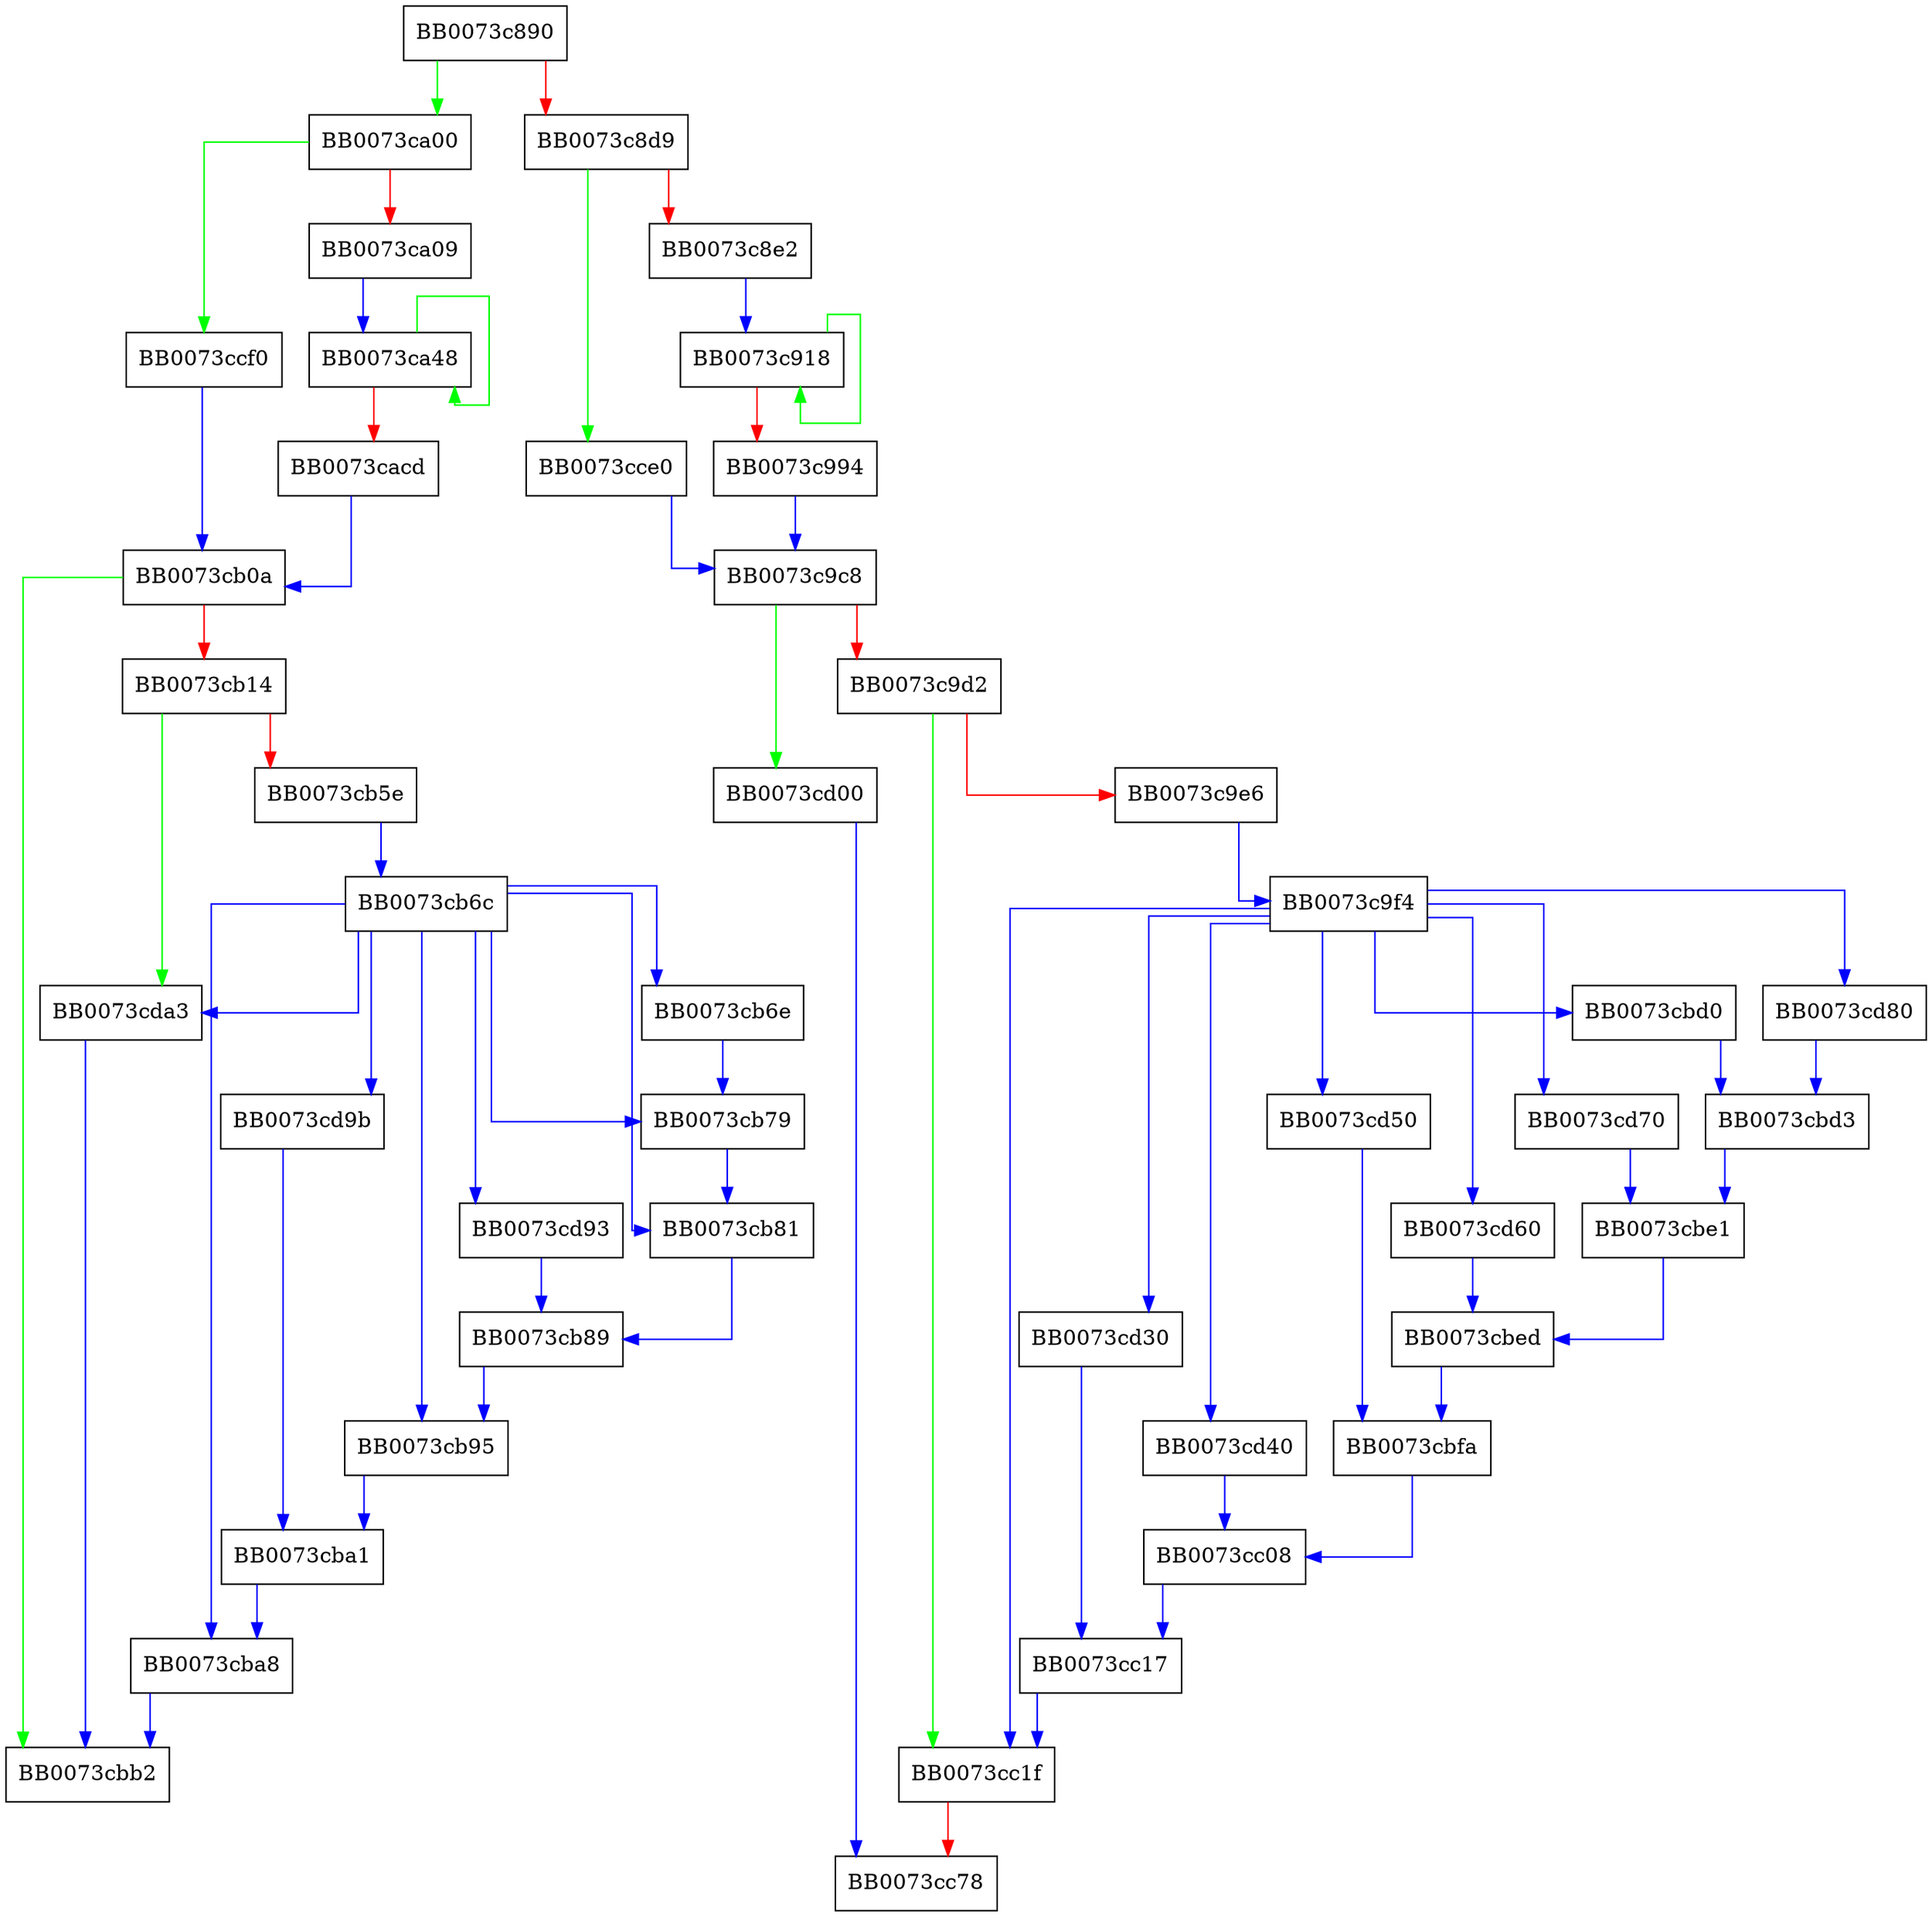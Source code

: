 digraph DES_ede3_cbc_encrypt {
  node [shape="box"];
  graph [splines=ortho];
  BB0073c890 -> BB0073ca00 [color="green"];
  BB0073c890 -> BB0073c8d9 [color="red"];
  BB0073c8d9 -> BB0073cce0 [color="green"];
  BB0073c8d9 -> BB0073c8e2 [color="red"];
  BB0073c8e2 -> BB0073c918 [color="blue"];
  BB0073c918 -> BB0073c918 [color="green"];
  BB0073c918 -> BB0073c994 [color="red"];
  BB0073c994 -> BB0073c9c8 [color="blue"];
  BB0073c9c8 -> BB0073cd00 [color="green"];
  BB0073c9c8 -> BB0073c9d2 [color="red"];
  BB0073c9d2 -> BB0073cc1f [color="green"];
  BB0073c9d2 -> BB0073c9e6 [color="red"];
  BB0073c9e6 -> BB0073c9f4 [color="blue"];
  BB0073c9f4 -> BB0073cc1f [color="blue"];
  BB0073c9f4 -> BB0073cd30 [color="blue"];
  BB0073c9f4 -> BB0073cd40 [color="blue"];
  BB0073c9f4 -> BB0073cd50 [color="blue"];
  BB0073c9f4 -> BB0073cd60 [color="blue"];
  BB0073c9f4 -> BB0073cd70 [color="blue"];
  BB0073c9f4 -> BB0073cbd0 [color="blue"];
  BB0073c9f4 -> BB0073cd80 [color="blue"];
  BB0073ca00 -> BB0073ccf0 [color="green"];
  BB0073ca00 -> BB0073ca09 [color="red"];
  BB0073ca09 -> BB0073ca48 [color="blue"];
  BB0073ca48 -> BB0073ca48 [color="green"];
  BB0073ca48 -> BB0073cacd [color="red"];
  BB0073cacd -> BB0073cb0a [color="blue"];
  BB0073cb0a -> BB0073cbb2 [color="green"];
  BB0073cb0a -> BB0073cb14 [color="red"];
  BB0073cb14 -> BB0073cda3 [color="green"];
  BB0073cb14 -> BB0073cb5e [color="red"];
  BB0073cb5e -> BB0073cb6c [color="blue"];
  BB0073cb6c -> BB0073cda3 [color="blue"];
  BB0073cb6c -> BB0073cba8 [color="blue"];
  BB0073cb6c -> BB0073cd9b [color="blue"];
  BB0073cb6c -> BB0073cb95 [color="blue"];
  BB0073cb6c -> BB0073cd93 [color="blue"];
  BB0073cb6c -> BB0073cb81 [color="blue"];
  BB0073cb6c -> BB0073cb79 [color="blue"];
  BB0073cb6c -> BB0073cb6e [color="blue"];
  BB0073cb6e -> BB0073cb79 [color="blue"];
  BB0073cb79 -> BB0073cb81 [color="blue"];
  BB0073cb81 -> BB0073cb89 [color="blue"];
  BB0073cb89 -> BB0073cb95 [color="blue"];
  BB0073cb95 -> BB0073cba1 [color="blue"];
  BB0073cba1 -> BB0073cba8 [color="blue"];
  BB0073cba8 -> BB0073cbb2 [color="blue"];
  BB0073cbd0 -> BB0073cbd3 [color="blue"];
  BB0073cbd3 -> BB0073cbe1 [color="blue"];
  BB0073cbe1 -> BB0073cbed [color="blue"];
  BB0073cbed -> BB0073cbfa [color="blue"];
  BB0073cbfa -> BB0073cc08 [color="blue"];
  BB0073cc08 -> BB0073cc17 [color="blue"];
  BB0073cc17 -> BB0073cc1f [color="blue"];
  BB0073cc1f -> BB0073cc78 [color="red"];
  BB0073cce0 -> BB0073c9c8 [color="blue"];
  BB0073ccf0 -> BB0073cb0a [color="blue"];
  BB0073cd00 -> BB0073cc78 [color="blue"];
  BB0073cd30 -> BB0073cc17 [color="blue"];
  BB0073cd40 -> BB0073cc08 [color="blue"];
  BB0073cd50 -> BB0073cbfa [color="blue"];
  BB0073cd60 -> BB0073cbed [color="blue"];
  BB0073cd70 -> BB0073cbe1 [color="blue"];
  BB0073cd80 -> BB0073cbd3 [color="blue"];
  BB0073cd93 -> BB0073cb89 [color="blue"];
  BB0073cd9b -> BB0073cba1 [color="blue"];
  BB0073cda3 -> BB0073cbb2 [color="blue"];
}